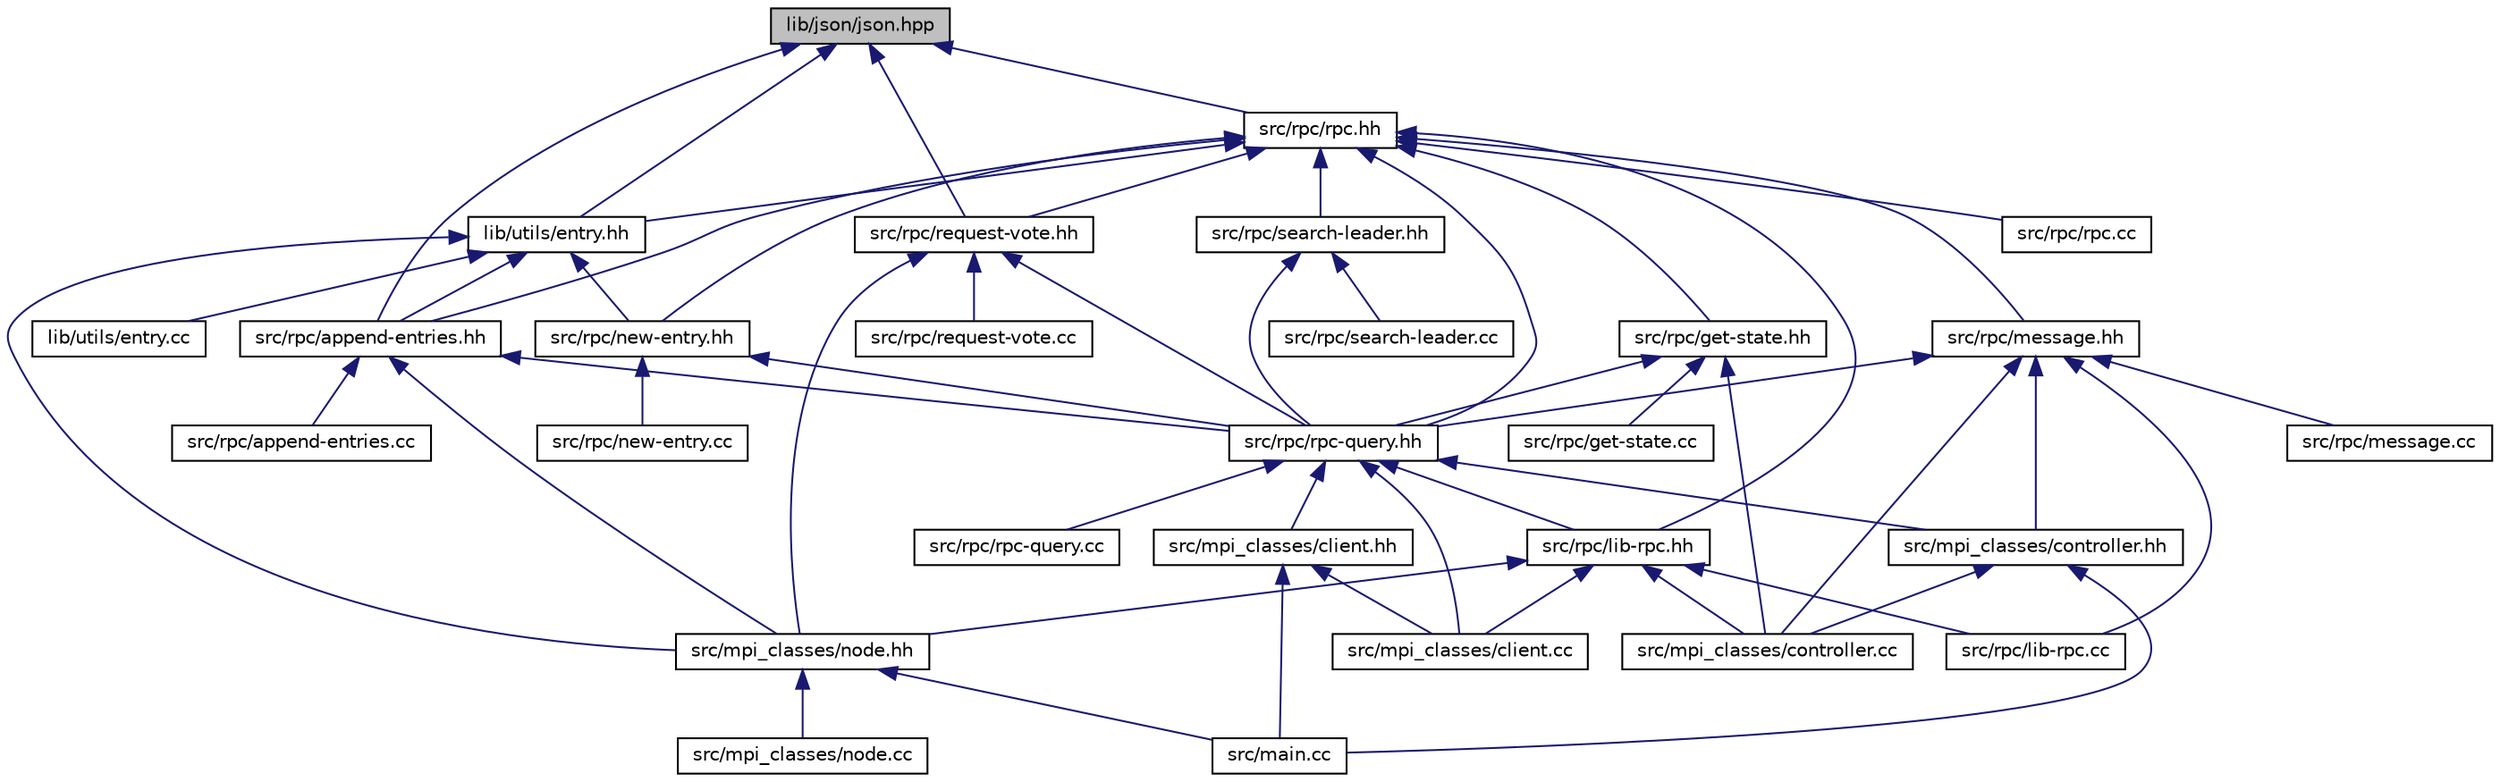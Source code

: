 digraph "lib/json/json.hpp"
{
  edge [fontname="Helvetica",fontsize="10",labelfontname="Helvetica",labelfontsize="10"];
  node [fontname="Helvetica",fontsize="10",shape=record];
  Node33 [label="lib/json/json.hpp",height=0.2,width=0.4,color="black", fillcolor="grey75", style="filled", fontcolor="black"];
  Node33 -> Node34 [dir="back",color="midnightblue",fontsize="10",style="solid",fontname="Helvetica"];
  Node34 [label="lib/utils/entry.hh",height=0.2,width=0.4,color="black", fillcolor="white", style="filled",URL="$entry_8hh.html"];
  Node34 -> Node35 [dir="back",color="midnightblue",fontsize="10",style="solid",fontname="Helvetica"];
  Node35 [label="lib/utils/entry.cc",height=0.2,width=0.4,color="black", fillcolor="white", style="filled",URL="$entry_8cc.html"];
  Node34 -> Node36 [dir="back",color="midnightblue",fontsize="10",style="solid",fontname="Helvetica"];
  Node36 [label="src/mpi_classes/node.hh",height=0.2,width=0.4,color="black", fillcolor="white", style="filled",URL="$node_8hh.html"];
  Node36 -> Node37 [dir="back",color="midnightblue",fontsize="10",style="solid",fontname="Helvetica"];
  Node37 [label="src/main.cc",height=0.2,width=0.4,color="black", fillcolor="white", style="filled",URL="$main_8cc.html"];
  Node36 -> Node38 [dir="back",color="midnightblue",fontsize="10",style="solid",fontname="Helvetica"];
  Node38 [label="src/mpi_classes/node.cc",height=0.2,width=0.4,color="black", fillcolor="white", style="filled",URL="$node_8cc.html"];
  Node34 -> Node39 [dir="back",color="midnightblue",fontsize="10",style="solid",fontname="Helvetica"];
  Node39 [label="src/rpc/append-entries.hh",height=0.2,width=0.4,color="black", fillcolor="white", style="filled",URL="$append-entries_8hh.html"];
  Node39 -> Node36 [dir="back",color="midnightblue",fontsize="10",style="solid",fontname="Helvetica"];
  Node39 -> Node40 [dir="back",color="midnightblue",fontsize="10",style="solid",fontname="Helvetica"];
  Node40 [label="src/rpc/append-entries.cc",height=0.2,width=0.4,color="black", fillcolor="white", style="filled",URL="$append-entries_8cc.html"];
  Node39 -> Node41 [dir="back",color="midnightblue",fontsize="10",style="solid",fontname="Helvetica"];
  Node41 [label="src/rpc/rpc-query.hh",height=0.2,width=0.4,color="black", fillcolor="white", style="filled",URL="$rpc-query_8hh.html"];
  Node41 -> Node42 [dir="back",color="midnightblue",fontsize="10",style="solid",fontname="Helvetica"];
  Node42 [label="src/mpi_classes/client.hh",height=0.2,width=0.4,color="black", fillcolor="white", style="filled",URL="$client_8hh.html"];
  Node42 -> Node37 [dir="back",color="midnightblue",fontsize="10",style="solid",fontname="Helvetica"];
  Node42 -> Node43 [dir="back",color="midnightblue",fontsize="10",style="solid",fontname="Helvetica"];
  Node43 [label="src/mpi_classes/client.cc",height=0.2,width=0.4,color="black", fillcolor="white", style="filled",URL="$client_8cc.html"];
  Node41 -> Node44 [dir="back",color="midnightblue",fontsize="10",style="solid",fontname="Helvetica"];
  Node44 [label="src/mpi_classes/controller.hh",height=0.2,width=0.4,color="black", fillcolor="white", style="filled",URL="$controller_8hh.html"];
  Node44 -> Node37 [dir="back",color="midnightblue",fontsize="10",style="solid",fontname="Helvetica"];
  Node44 -> Node45 [dir="back",color="midnightblue",fontsize="10",style="solid",fontname="Helvetica"];
  Node45 [label="src/mpi_classes/controller.cc",height=0.2,width=0.4,color="black", fillcolor="white", style="filled",URL="$controller_8cc.html"];
  Node41 -> Node43 [dir="back",color="midnightblue",fontsize="10",style="solid",fontname="Helvetica"];
  Node41 -> Node46 [dir="back",color="midnightblue",fontsize="10",style="solid",fontname="Helvetica"];
  Node46 [label="src/rpc/lib-rpc.hh",height=0.2,width=0.4,color="black", fillcolor="white", style="filled",URL="$lib-rpc_8hh.html"];
  Node46 -> Node36 [dir="back",color="midnightblue",fontsize="10",style="solid",fontname="Helvetica"];
  Node46 -> Node43 [dir="back",color="midnightblue",fontsize="10",style="solid",fontname="Helvetica"];
  Node46 -> Node45 [dir="back",color="midnightblue",fontsize="10",style="solid",fontname="Helvetica"];
  Node46 -> Node47 [dir="back",color="midnightblue",fontsize="10",style="solid",fontname="Helvetica"];
  Node47 [label="src/rpc/lib-rpc.cc",height=0.2,width=0.4,color="black", fillcolor="white", style="filled",URL="$lib-rpc_8cc.html"];
  Node41 -> Node48 [dir="back",color="midnightblue",fontsize="10",style="solid",fontname="Helvetica"];
  Node48 [label="src/rpc/rpc-query.cc",height=0.2,width=0.4,color="black", fillcolor="white", style="filled",URL="$rpc-query_8cc.html"];
  Node34 -> Node49 [dir="back",color="midnightblue",fontsize="10",style="solid",fontname="Helvetica"];
  Node49 [label="src/rpc/new-entry.hh",height=0.2,width=0.4,color="black", fillcolor="white", style="filled",URL="$new-entry_8hh.html"];
  Node49 -> Node41 [dir="back",color="midnightblue",fontsize="10",style="solid",fontname="Helvetica"];
  Node49 -> Node50 [dir="back",color="midnightblue",fontsize="10",style="solid",fontname="Helvetica"];
  Node50 [label="src/rpc/new-entry.cc",height=0.2,width=0.4,color="black", fillcolor="white", style="filled",URL="$new-entry_8cc.html"];
  Node33 -> Node39 [dir="back",color="midnightblue",fontsize="10",style="solid",fontname="Helvetica"];
  Node33 -> Node51 [dir="back",color="midnightblue",fontsize="10",style="solid",fontname="Helvetica"];
  Node51 [label="src/rpc/rpc.hh",height=0.2,width=0.4,color="black", fillcolor="white", style="filled",URL="$rpc_8hh.html"];
  Node51 -> Node34 [dir="back",color="midnightblue",fontsize="10",style="solid",fontname="Helvetica"];
  Node51 -> Node39 [dir="back",color="midnightblue",fontsize="10",style="solid",fontname="Helvetica"];
  Node51 -> Node52 [dir="back",color="midnightblue",fontsize="10",style="solid",fontname="Helvetica"];
  Node52 [label="src/rpc/get-state.hh",height=0.2,width=0.4,color="black", fillcolor="white", style="filled",URL="$get-state_8hh.html"];
  Node52 -> Node45 [dir="back",color="midnightblue",fontsize="10",style="solid",fontname="Helvetica"];
  Node52 -> Node53 [dir="back",color="midnightblue",fontsize="10",style="solid",fontname="Helvetica"];
  Node53 [label="src/rpc/get-state.cc",height=0.2,width=0.4,color="black", fillcolor="white", style="filled",URL="$get-state_8cc.html"];
  Node52 -> Node41 [dir="back",color="midnightblue",fontsize="10",style="solid",fontname="Helvetica"];
  Node51 -> Node54 [dir="back",color="midnightblue",fontsize="10",style="solid",fontname="Helvetica"];
  Node54 [label="src/rpc/message.hh",height=0.2,width=0.4,color="black", fillcolor="white", style="filled",URL="$message_8hh.html"];
  Node54 -> Node44 [dir="back",color="midnightblue",fontsize="10",style="solid",fontname="Helvetica"];
  Node54 -> Node45 [dir="back",color="midnightblue",fontsize="10",style="solid",fontname="Helvetica"];
  Node54 -> Node41 [dir="back",color="midnightblue",fontsize="10",style="solid",fontname="Helvetica"];
  Node54 -> Node47 [dir="back",color="midnightblue",fontsize="10",style="solid",fontname="Helvetica"];
  Node54 -> Node55 [dir="back",color="midnightblue",fontsize="10",style="solid",fontname="Helvetica"];
  Node55 [label="src/rpc/message.cc",height=0.2,width=0.4,color="black", fillcolor="white", style="filled",URL="$message_8cc.html"];
  Node51 -> Node49 [dir="back",color="midnightblue",fontsize="10",style="solid",fontname="Helvetica"];
  Node51 -> Node56 [dir="back",color="midnightblue",fontsize="10",style="solid",fontname="Helvetica"];
  Node56 [label="src/rpc/request-vote.hh",height=0.2,width=0.4,color="black", fillcolor="white", style="filled",URL="$request-vote_8hh.html"];
  Node56 -> Node36 [dir="back",color="midnightblue",fontsize="10",style="solid",fontname="Helvetica"];
  Node56 -> Node41 [dir="back",color="midnightblue",fontsize="10",style="solid",fontname="Helvetica"];
  Node56 -> Node57 [dir="back",color="midnightblue",fontsize="10",style="solid",fontname="Helvetica"];
  Node57 [label="src/rpc/request-vote.cc",height=0.2,width=0.4,color="black", fillcolor="white", style="filled",URL="$request-vote_8cc.html"];
  Node51 -> Node41 [dir="back",color="midnightblue",fontsize="10",style="solid",fontname="Helvetica"];
  Node51 -> Node58 [dir="back",color="midnightblue",fontsize="10",style="solid",fontname="Helvetica"];
  Node58 [label="src/rpc/search-leader.hh",height=0.2,width=0.4,color="black", fillcolor="white", style="filled",URL="$search-leader_8hh.html"];
  Node58 -> Node41 [dir="back",color="midnightblue",fontsize="10",style="solid",fontname="Helvetica"];
  Node58 -> Node59 [dir="back",color="midnightblue",fontsize="10",style="solid",fontname="Helvetica"];
  Node59 [label="src/rpc/search-leader.cc",height=0.2,width=0.4,color="black", fillcolor="white", style="filled",URL="$search-leader_8cc.html"];
  Node51 -> Node46 [dir="back",color="midnightblue",fontsize="10",style="solid",fontname="Helvetica"];
  Node51 -> Node60 [dir="back",color="midnightblue",fontsize="10",style="solid",fontname="Helvetica"];
  Node60 [label="src/rpc/rpc.cc",height=0.2,width=0.4,color="black", fillcolor="white", style="filled",URL="$rpc_8cc.html"];
  Node33 -> Node56 [dir="back",color="midnightblue",fontsize="10",style="solid",fontname="Helvetica"];
}
